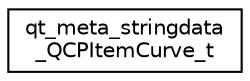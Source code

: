 digraph "Graphical Class Hierarchy"
{
  edge [fontname="Helvetica",fontsize="10",labelfontname="Helvetica",labelfontsize="10"];
  node [fontname="Helvetica",fontsize="10",shape=record];
  rankdir="LR";
  Node1 [label="qt_meta_stringdata\l_QCPItemCurve_t",height=0.2,width=0.4,color="black", fillcolor="white", style="filled",URL="$structqt__meta__stringdata___q_c_p_item_curve__t.html"];
}
